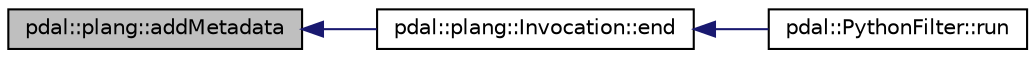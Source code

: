 digraph "pdal::plang::addMetadata"
{
  edge [fontname="Helvetica",fontsize="10",labelfontname="Helvetica",labelfontsize="10"];
  node [fontname="Helvetica",fontsize="10",shape=record];
  rankdir="LR";
  Node1 [label="pdal::plang::addMetadata",height=0.2,width=0.4,color="black", fillcolor="grey75", style="filled", fontcolor="black"];
  Node1 -> Node2 [dir="back",color="midnightblue",fontsize="10",style="solid",fontname="Helvetica"];
  Node2 [label="pdal::plang::Invocation::end",height=0.2,width=0.4,color="black", fillcolor="white", style="filled",URL="$classpdal_1_1plang_1_1Invocation.html#af0a21ef9951d6a5eefcc59c9c2e847b8"];
  Node2 -> Node3 [dir="back",color="midnightblue",fontsize="10",style="solid",fontname="Helvetica"];
  Node3 [label="pdal::PythonFilter::run",height=0.2,width=0.4,color="black", fillcolor="white", style="filled",URL="$classpdal_1_1PythonFilter.html#a237d32f937771c1f5792170606a440be"];
}
